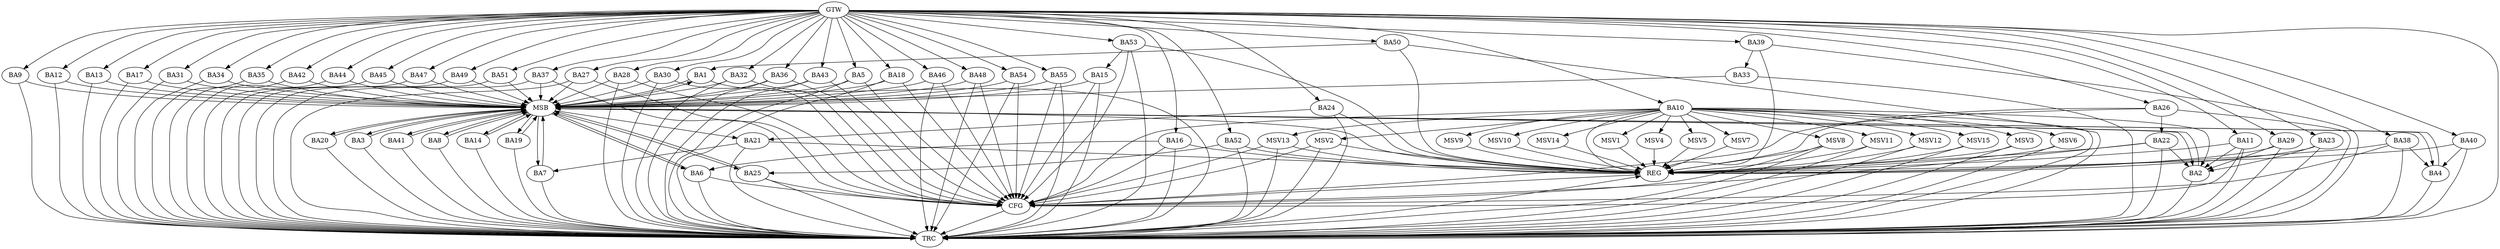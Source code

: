 strict digraph G {
  BA1 [ label="BA1" ];
  BA2 [ label="BA2" ];
  BA3 [ label="BA3" ];
  BA4 [ label="BA4" ];
  BA5 [ label="BA5" ];
  BA6 [ label="BA6" ];
  BA7 [ label="BA7" ];
  BA8 [ label="BA8" ];
  BA9 [ label="BA9" ];
  BA10 [ label="BA10" ];
  BA11 [ label="BA11" ];
  BA12 [ label="BA12" ];
  BA13 [ label="BA13" ];
  BA14 [ label="BA14" ];
  BA15 [ label="BA15" ];
  BA16 [ label="BA16" ];
  BA17 [ label="BA17" ];
  BA18 [ label="BA18" ];
  BA19 [ label="BA19" ];
  BA20 [ label="BA20" ];
  BA21 [ label="BA21" ];
  BA22 [ label="BA22" ];
  BA23 [ label="BA23" ];
  BA24 [ label="BA24" ];
  BA25 [ label="BA25" ];
  BA26 [ label="BA26" ];
  BA27 [ label="BA27" ];
  BA28 [ label="BA28" ];
  BA29 [ label="BA29" ];
  BA30 [ label="BA30" ];
  BA31 [ label="BA31" ];
  BA32 [ label="BA32" ];
  BA33 [ label="BA33" ];
  BA34 [ label="BA34" ];
  BA35 [ label="BA35" ];
  BA36 [ label="BA36" ];
  BA37 [ label="BA37" ];
  BA38 [ label="BA38" ];
  BA39 [ label="BA39" ];
  BA40 [ label="BA40" ];
  BA41 [ label="BA41" ];
  BA42 [ label="BA42" ];
  BA43 [ label="BA43" ];
  BA44 [ label="BA44" ];
  BA45 [ label="BA45" ];
  BA46 [ label="BA46" ];
  BA47 [ label="BA47" ];
  BA48 [ label="BA48" ];
  BA49 [ label="BA49" ];
  BA50 [ label="BA50" ];
  BA51 [ label="BA51" ];
  BA52 [ label="BA52" ];
  BA53 [ label="BA53" ];
  BA54 [ label="BA54" ];
  BA55 [ label="BA55" ];
  GTW [ label="GTW" ];
  REG [ label="REG" ];
  MSB [ label="MSB" ];
  CFG [ label="CFG" ];
  TRC [ label="TRC" ];
  MSV1 [ label="MSV1" ];
  MSV2 [ label="MSV2" ];
  MSV3 [ label="MSV3" ];
  MSV4 [ label="MSV4" ];
  MSV5 [ label="MSV5" ];
  MSV6 [ label="MSV6" ];
  MSV7 [ label="MSV7" ];
  MSV8 [ label="MSV8" ];
  MSV9 [ label="MSV9" ];
  MSV10 [ label="MSV10" ];
  MSV11 [ label="MSV11" ];
  MSV12 [ label="MSV12" ];
  MSV13 [ label="MSV13" ];
  MSV14 [ label="MSV14" ];
  MSV15 [ label="MSV15" ];
  BA10 -> BA2;
  BA11 -> BA2;
  BA16 -> BA6;
  BA21 -> BA7;
  BA22 -> BA2;
  BA23 -> BA2;
  BA24 -> BA21;
  BA26 -> BA22;
  BA29 -> BA2;
  BA38 -> BA4;
  BA39 -> BA33;
  BA40 -> BA4;
  BA50 -> BA1;
  BA52 -> BA25;
  BA53 -> BA15;
  GTW -> BA5;
  GTW -> BA9;
  GTW -> BA10;
  GTW -> BA11;
  GTW -> BA12;
  GTW -> BA13;
  GTW -> BA16;
  GTW -> BA17;
  GTW -> BA18;
  GTW -> BA23;
  GTW -> BA24;
  GTW -> BA26;
  GTW -> BA27;
  GTW -> BA28;
  GTW -> BA29;
  GTW -> BA30;
  GTW -> BA31;
  GTW -> BA32;
  GTW -> BA34;
  GTW -> BA35;
  GTW -> BA36;
  GTW -> BA37;
  GTW -> BA38;
  GTW -> BA39;
  GTW -> BA40;
  GTW -> BA42;
  GTW -> BA43;
  GTW -> BA44;
  GTW -> BA45;
  GTW -> BA46;
  GTW -> BA47;
  GTW -> BA48;
  GTW -> BA49;
  GTW -> BA50;
  GTW -> BA51;
  GTW -> BA52;
  GTW -> BA53;
  GTW -> BA54;
  GTW -> BA55;
  BA10 -> REG;
  BA11 -> REG;
  BA16 -> REG;
  BA21 -> REG;
  BA22 -> REG;
  BA23 -> REG;
  BA24 -> REG;
  BA26 -> REG;
  BA29 -> REG;
  BA38 -> REG;
  BA39 -> REG;
  BA40 -> REG;
  BA50 -> REG;
  BA52 -> REG;
  BA53 -> REG;
  BA1 -> MSB;
  MSB -> BA2;
  MSB -> REG;
  BA2 -> MSB;
  MSB -> BA1;
  BA3 -> MSB;
  BA4 -> MSB;
  BA5 -> MSB;
  BA6 -> MSB;
  BA7 -> MSB;
  MSB -> BA4;
  BA8 -> MSB;
  BA9 -> MSB;
  BA12 -> MSB;
  MSB -> BA8;
  BA13 -> MSB;
  MSB -> BA3;
  BA14 -> MSB;
  BA15 -> MSB;
  MSB -> BA7;
  BA17 -> MSB;
  BA18 -> MSB;
  MSB -> BA14;
  BA19 -> MSB;
  BA20 -> MSB;
  MSB -> BA6;
  BA25 -> MSB;
  MSB -> BA21;
  BA27 -> MSB;
  BA28 -> MSB;
  BA30 -> MSB;
  BA31 -> MSB;
  BA32 -> MSB;
  MSB -> BA19;
  BA33 -> MSB;
  MSB -> BA20;
  BA34 -> MSB;
  BA35 -> MSB;
  MSB -> BA25;
  BA36 -> MSB;
  BA37 -> MSB;
  BA41 -> MSB;
  BA42 -> MSB;
  BA43 -> MSB;
  MSB -> BA41;
  BA44 -> MSB;
  BA45 -> MSB;
  BA46 -> MSB;
  BA47 -> MSB;
  BA48 -> MSB;
  BA49 -> MSB;
  BA51 -> MSB;
  BA54 -> MSB;
  BA55 -> MSB;
  BA16 -> CFG;
  BA22 -> CFG;
  BA46 -> CFG;
  BA48 -> CFG;
  BA28 -> CFG;
  BA5 -> CFG;
  BA25 -> CFG;
  BA6 -> CFG;
  BA11 -> CFG;
  BA53 -> CFG;
  BA55 -> CFG;
  BA38 -> CFG;
  BA30 -> CFG;
  BA54 -> CFG;
  BA37 -> CFG;
  BA15 -> CFG;
  BA18 -> CFG;
  BA10 -> CFG;
  BA27 -> CFG;
  BA36 -> CFG;
  BA26 -> CFG;
  BA32 -> CFG;
  BA43 -> CFG;
  REG -> CFG;
  BA1 -> TRC;
  BA2 -> TRC;
  BA3 -> TRC;
  BA4 -> TRC;
  BA5 -> TRC;
  BA6 -> TRC;
  BA7 -> TRC;
  BA8 -> TRC;
  BA9 -> TRC;
  BA10 -> TRC;
  BA11 -> TRC;
  BA12 -> TRC;
  BA13 -> TRC;
  BA14 -> TRC;
  BA15 -> TRC;
  BA16 -> TRC;
  BA17 -> TRC;
  BA18 -> TRC;
  BA19 -> TRC;
  BA20 -> TRC;
  BA21 -> TRC;
  BA22 -> TRC;
  BA23 -> TRC;
  BA24 -> TRC;
  BA25 -> TRC;
  BA26 -> TRC;
  BA27 -> TRC;
  BA28 -> TRC;
  BA29 -> TRC;
  BA30 -> TRC;
  BA31 -> TRC;
  BA32 -> TRC;
  BA33 -> TRC;
  BA34 -> TRC;
  BA35 -> TRC;
  BA36 -> TRC;
  BA37 -> TRC;
  BA38 -> TRC;
  BA39 -> TRC;
  BA40 -> TRC;
  BA41 -> TRC;
  BA42 -> TRC;
  BA43 -> TRC;
  BA44 -> TRC;
  BA45 -> TRC;
  BA46 -> TRC;
  BA47 -> TRC;
  BA48 -> TRC;
  BA49 -> TRC;
  BA50 -> TRC;
  BA51 -> TRC;
  BA52 -> TRC;
  BA53 -> TRC;
  BA54 -> TRC;
  BA55 -> TRC;
  GTW -> TRC;
  CFG -> TRC;
  TRC -> REG;
  BA10 -> MSV1;
  BA10 -> MSV2;
  BA10 -> MSV3;
  BA10 -> MSV4;
  BA10 -> MSV5;
  BA10 -> MSV6;
  MSV1 -> REG;
  MSV2 -> REG;
  MSV2 -> TRC;
  MSV2 -> CFG;
  MSV3 -> REG;
  MSV3 -> TRC;
  MSV4 -> REG;
  MSV5 -> REG;
  MSV6 -> REG;
  MSV6 -> TRC;
  BA10 -> MSV7;
  MSV7 -> REG;
  BA10 -> MSV8;
  MSV8 -> REG;
  MSV8 -> TRC;
  MSV8 -> CFG;
  BA10 -> MSV9;
  MSV9 -> REG;
  BA10 -> MSV10;
  MSV10 -> REG;
  BA10 -> MSV11;
  MSV11 -> REG;
  MSV11 -> TRC;
  BA10 -> MSV12;
  BA10 -> MSV13;
  MSV12 -> REG;
  MSV12 -> TRC;
  MSV13 -> REG;
  MSV13 -> TRC;
  MSV13 -> CFG;
  BA10 -> MSV14;
  MSV14 -> REG;
  BA10 -> MSV15;
  MSV15 -> REG;
  MSV15 -> TRC;
}
